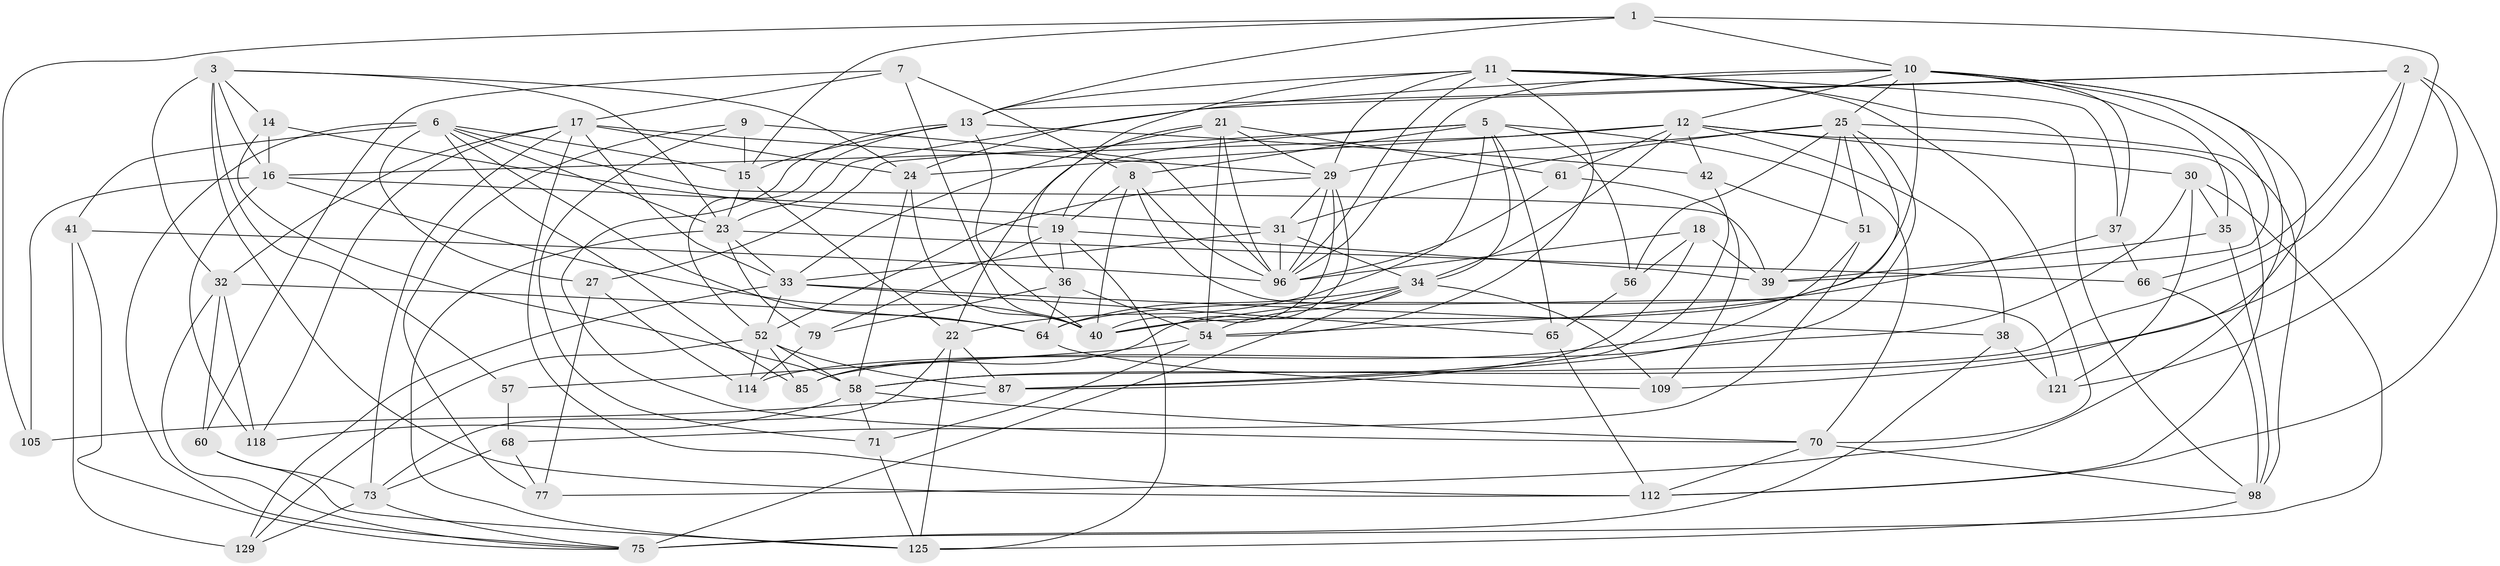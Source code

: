 // original degree distribution, {4: 1.0}
// Generated by graph-tools (version 1.1) at 2025/16/03/09/25 04:16:36]
// undirected, 68 vertices, 196 edges
graph export_dot {
graph [start="1"]
  node [color=gray90,style=filled];
  1 [super="+84"];
  2 [super="+4"];
  3 [super="+99+45"];
  5 [super="+48+126"];
  6 [super="+69"];
  7;
  8 [super="+28"];
  9;
  10 [super="+20+83"];
  11 [super="+116+63"];
  12 [super="+135+93"];
  13 [super="+44+89"];
  14;
  15 [super="+53"];
  16 [super="+95+26"];
  17 [super="+80"];
  18;
  19 [super="+62+122"];
  21 [super="+130"];
  22 [super="+43"];
  23 [super="+59"];
  24 [super="+134"];
  25 [super="+72"];
  27;
  29 [super="+123+78+136"];
  30 [super="+90"];
  31 [super="+88"];
  32 [super="+47"];
  33 [super="+67"];
  34 [super="+55+107"];
  35;
  36 [super="+74"];
  37;
  38;
  39 [super="+49"];
  40 [super="+46"];
  41;
  42;
  51;
  52 [super="+91"];
  54 [super="+76+115"];
  56;
  57;
  58 [super="+124+132"];
  60;
  61;
  64 [super="+127"];
  65;
  66;
  68;
  70 [super="+120"];
  71;
  73 [super="+94"];
  75 [super="+119+104"];
  77;
  79;
  85;
  87 [super="+131"];
  96 [super="+102+117+128"];
  98 [super="+103"];
  105;
  109;
  112 [super="+113"];
  114;
  118;
  121;
  125 [super="+133"];
  129;
  1 -- 13;
  1 -- 105;
  1 -- 10 [weight=2];
  1 -- 15;
  1 -- 58;
  2 -- 66;
  2 -- 24;
  2 -- 121;
  2 -- 13;
  2 -- 112;
  2 -- 58;
  3 -- 112;
  3 -- 14;
  3 -- 16;
  3 -- 57 [weight=2];
  3 -- 23;
  3 -- 24;
  3 -- 32;
  5 -- 27;
  5 -- 65;
  5 -- 70;
  5 -- 19;
  5 -- 22;
  5 -- 56;
  5 -- 8;
  5 -- 34;
  6 -- 41;
  6 -- 64;
  6 -- 75;
  6 -- 23;
  6 -- 39;
  6 -- 85;
  6 -- 27;
  6 -- 15;
  7 -- 8;
  7 -- 60;
  7 -- 40;
  7 -- 17;
  8 -- 40;
  8 -- 121;
  8 -- 96;
  8 -- 19;
  9 -- 77;
  9 -- 71;
  9 -- 96;
  9 -- 15;
  10 -- 40;
  10 -- 39;
  10 -- 12;
  10 -- 35;
  10 -- 37;
  10 -- 109;
  10 -- 23;
  10 -- 77;
  10 -- 96;
  10 -- 25;
  11 -- 70;
  11 -- 36;
  11 -- 98;
  11 -- 37;
  11 -- 54;
  11 -- 29;
  11 -- 13;
  11 -- 96;
  12 -- 34 [weight=2];
  12 -- 42;
  12 -- 38;
  12 -- 24;
  12 -- 61;
  12 -- 30;
  12 -- 16;
  12 -- 112;
  13 -- 52;
  13 -- 70;
  13 -- 40;
  13 -- 42;
  13 -- 15;
  14 -- 19;
  14 -- 58;
  14 -- 16;
  15 -- 23;
  15 -- 22;
  16 -- 40;
  16 -- 118;
  16 -- 105 [weight=2];
  16 -- 31;
  17 -- 73;
  17 -- 118;
  17 -- 32;
  17 -- 24;
  17 -- 29;
  17 -- 112;
  17 -- 33;
  18 -- 56;
  18 -- 87;
  18 -- 39;
  18 -- 96;
  19 -- 79;
  19 -- 36 [weight=2];
  19 -- 125;
  19 -- 39;
  21 -- 54;
  21 -- 22;
  21 -- 96;
  21 -- 29;
  21 -- 61;
  21 -- 33;
  22 -- 73;
  22 -- 87;
  22 -- 125;
  23 -- 66;
  23 -- 33;
  23 -- 125;
  23 -- 79;
  24 -- 40;
  24 -- 58;
  25 -- 56;
  25 -- 98;
  25 -- 39;
  25 -- 51;
  25 -- 54;
  25 -- 87;
  25 -- 29 [weight=2];
  25 -- 31;
  27 -- 77;
  27 -- 114;
  29 -- 85;
  29 -- 40;
  29 -- 52;
  29 -- 31;
  29 -- 96;
  30 -- 85;
  30 -- 121;
  30 -- 75 [weight=2];
  30 -- 35;
  31 -- 33;
  31 -- 34;
  31 -- 96;
  32 -- 118;
  32 -- 75;
  32 -- 64;
  32 -- 60;
  33 -- 65;
  33 -- 129;
  33 -- 52;
  33 -- 38;
  34 -- 40;
  34 -- 64;
  34 -- 109;
  34 -- 75;
  34 -- 54 [weight=2];
  35 -- 39;
  35 -- 98;
  36 -- 79;
  36 -- 64;
  36 -- 54;
  37 -- 66;
  37 -- 64;
  38 -- 121;
  38 -- 75;
  41 -- 129;
  41 -- 75;
  41 -- 96;
  42 -- 51;
  42 -- 87;
  51 -- 114;
  51 -- 68;
  52 -- 87;
  52 -- 129;
  52 -- 114;
  52 -- 85;
  52 -- 58;
  54 -- 57;
  54 -- 71;
  56 -- 65;
  57 -- 68;
  58 -- 70;
  58 -- 71;
  58 -- 118;
  60 -- 125;
  60 -- 73;
  61 -- 96;
  61 -- 109;
  64 -- 109;
  65 -- 112;
  66 -- 98;
  68 -- 77;
  68 -- 73;
  70 -- 112;
  70 -- 98;
  71 -- 125;
  73 -- 129;
  73 -- 75;
  79 -- 114;
  87 -- 105;
  98 -- 125;
}
